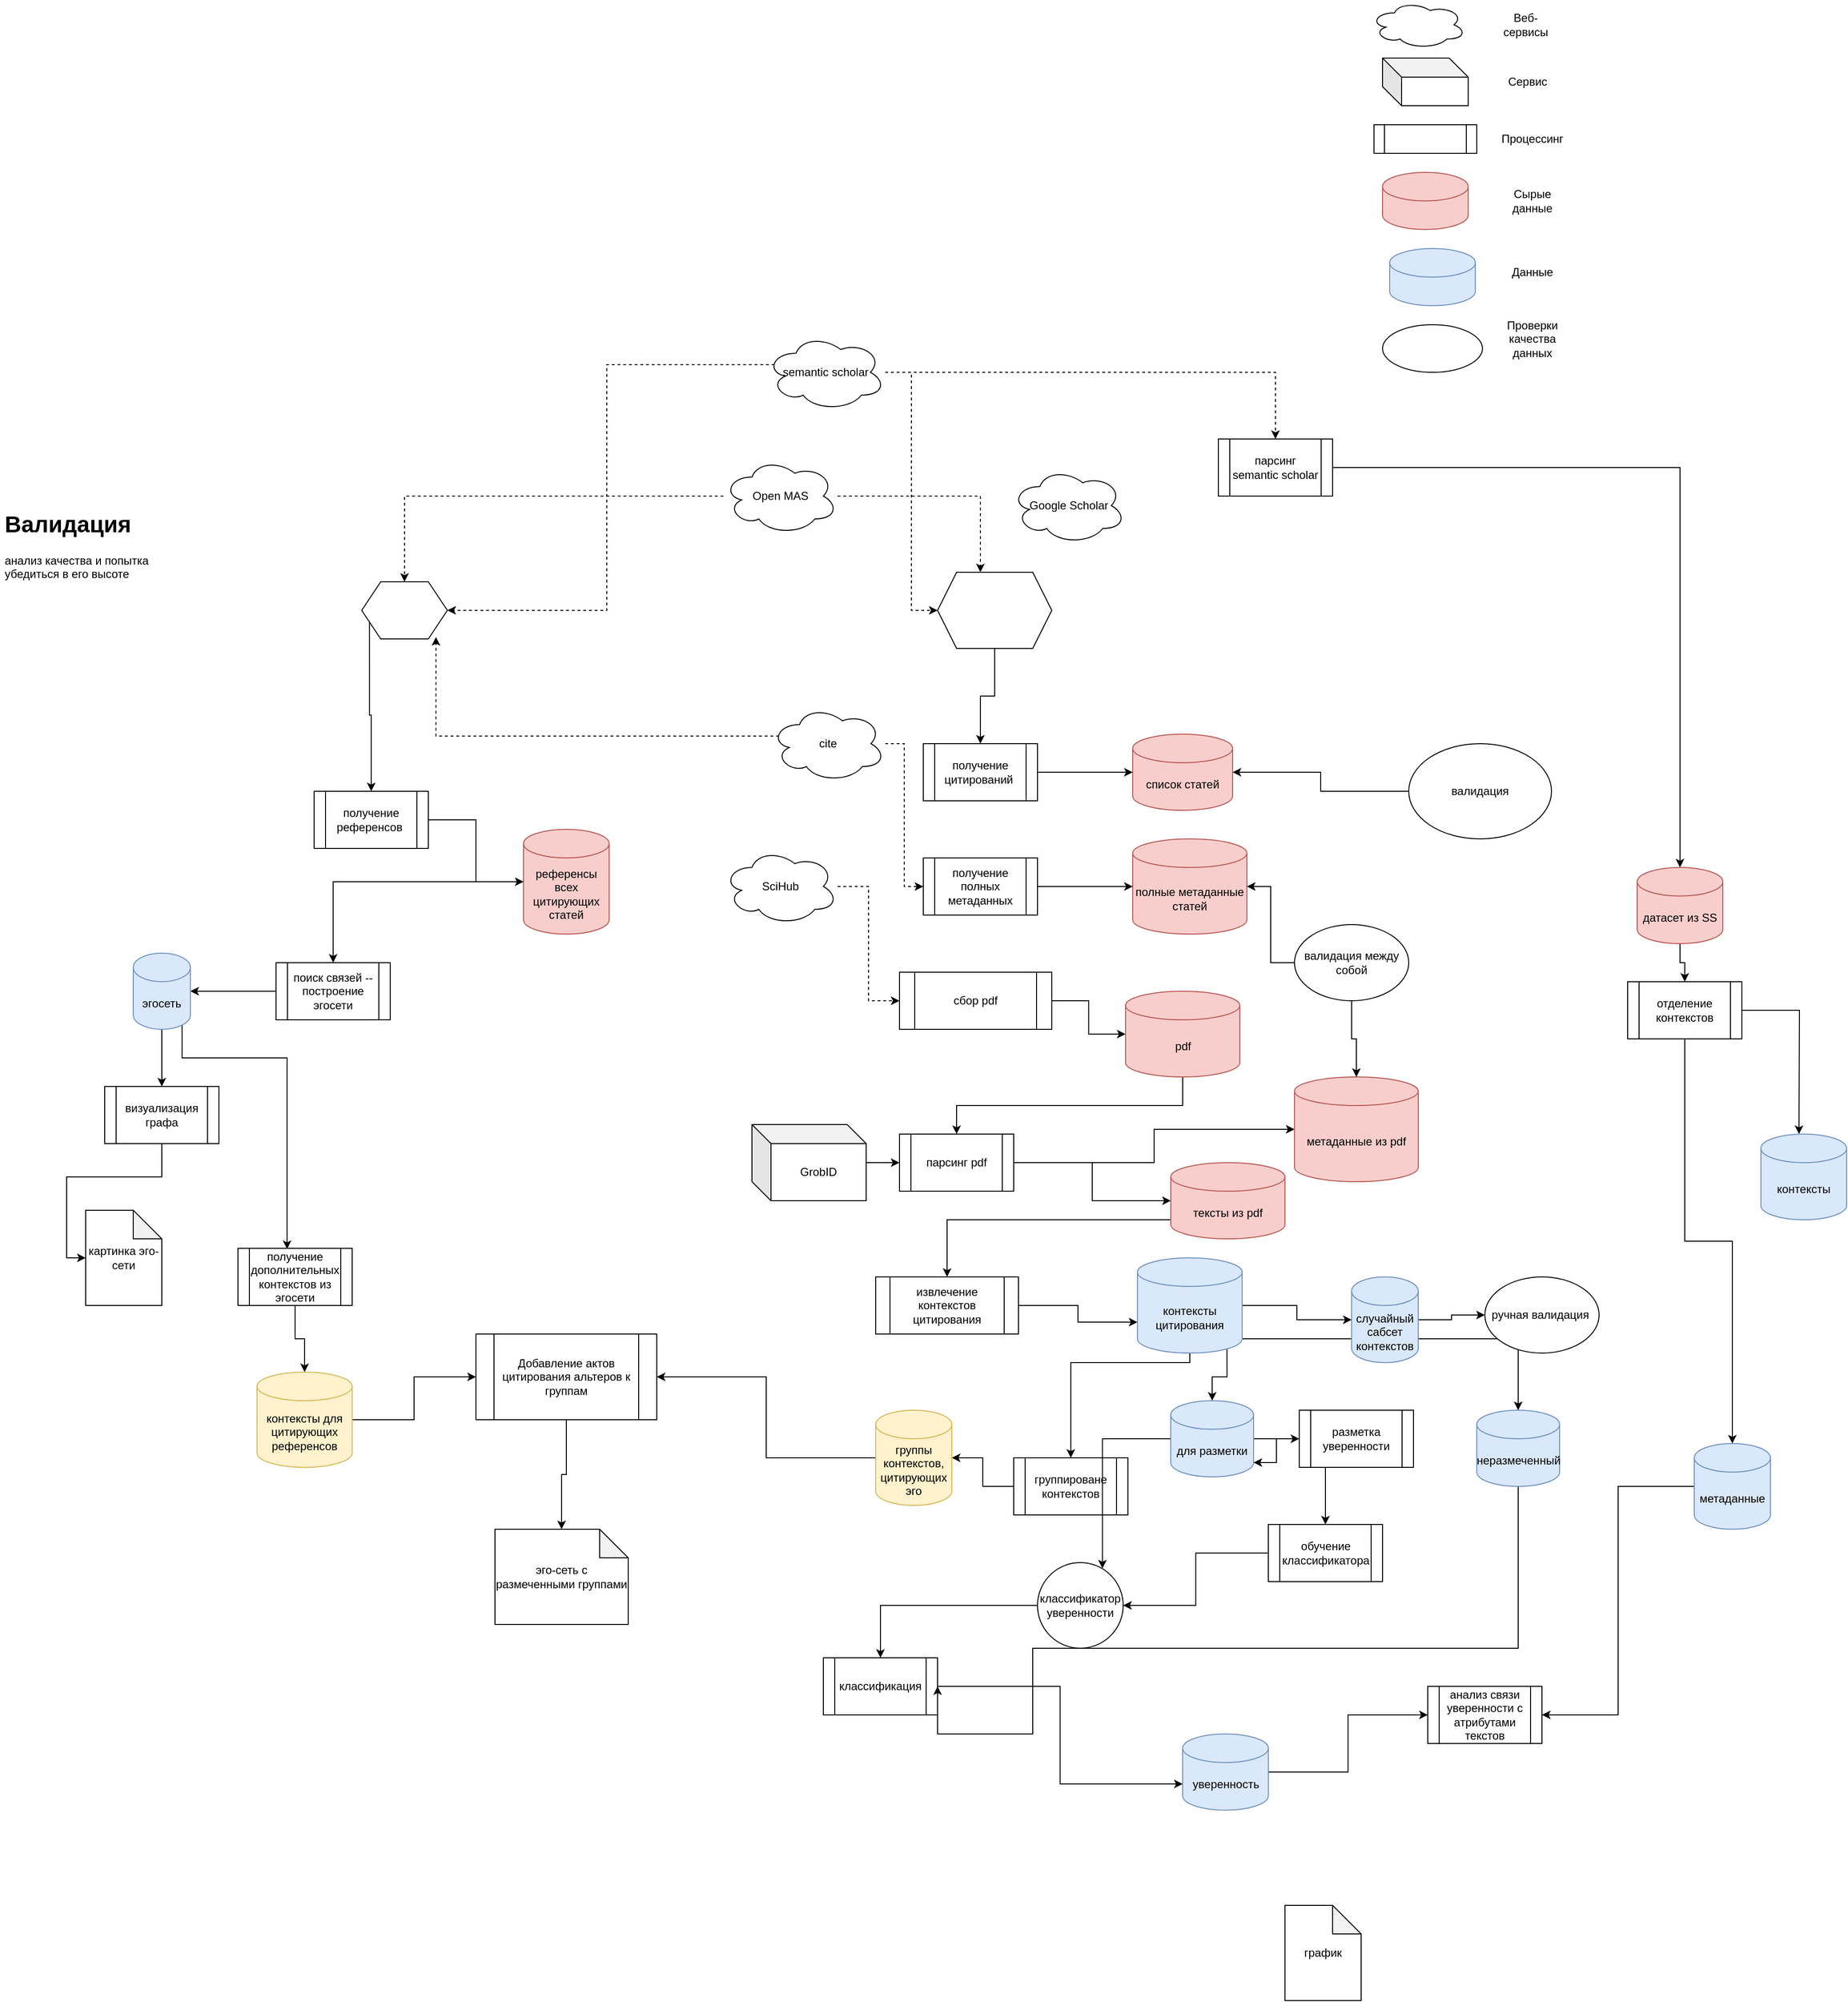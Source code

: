 <mxfile version="17.4.0" type="github">
  <diagram id="hcP1Pp9ipcXUoe1VHoGx" name="Page-1">
    <mxGraphModel dx="1471" dy="754" grid="1" gridSize="10" guides="1" tooltips="1" connect="1" arrows="1" fold="1" page="1" pageScale="1" pageWidth="1100" pageHeight="1700" math="0" shadow="0">
      <root>
        <mxCell id="0" />
        <mxCell id="1" parent="0" />
        <mxCell id="gaeL85kwDR5vp7jidNib-1" value="полные метаданные статей" style="shape=cylinder3;whiteSpace=wrap;html=1;boundedLbl=1;backgroundOutline=1;size=15;fillColor=#f8cecc;strokeColor=#b85450;" parent="1" vertex="1">
          <mxGeometry x="1230" y="920" width="120" height="100" as="geometry" />
        </mxCell>
        <mxCell id="gaeL85kwDR5vp7jidNib-2" style="edgeStyle=orthogonalEdgeStyle;rounded=0;orthogonalLoop=1;jettySize=auto;html=1;entryX=0;entryY=0.5;entryDx=0;entryDy=0;entryPerimeter=0;" parent="1" source="gaeL85kwDR5vp7jidNib-3" target="gaeL85kwDR5vp7jidNib-5" edge="1">
          <mxGeometry relative="1" as="geometry" />
        </mxCell>
        <mxCell id="gaeL85kwDR5vp7jidNib-3" value="сбор pdf" style="shape=process;whiteSpace=wrap;html=1;backgroundOutline=1;" parent="1" vertex="1">
          <mxGeometry x="985" y="1060" width="160" height="60" as="geometry" />
        </mxCell>
        <mxCell id="gaeL85kwDR5vp7jidNib-4" style="edgeStyle=orthogonalEdgeStyle;rounded=0;orthogonalLoop=1;jettySize=auto;html=1;entryX=0.5;entryY=0;entryDx=0;entryDy=0;" parent="1" source="gaeL85kwDR5vp7jidNib-5" target="gaeL85kwDR5vp7jidNib-19" edge="1">
          <mxGeometry relative="1" as="geometry">
            <Array as="points">
              <mxPoint x="1283" y="1200" />
              <mxPoint x="1045" y="1200" />
            </Array>
          </mxGeometry>
        </mxCell>
        <mxCell id="gaeL85kwDR5vp7jidNib-5" value="pdf" style="shape=cylinder3;whiteSpace=wrap;html=1;boundedLbl=1;backgroundOutline=1;size=15;fillColor=#f8cecc;strokeColor=#b85450;" parent="1" vertex="1">
          <mxGeometry x="1222.5" y="1080" width="120" height="90" as="geometry" />
        </mxCell>
        <mxCell id="gaeL85kwDR5vp7jidNib-6" style="edgeStyle=orthogonalEdgeStyle;rounded=0;orthogonalLoop=1;jettySize=auto;html=1;entryX=0;entryY=0;entryDx=0;entryDy=67.5;entryPerimeter=0;" parent="1" source="gaeL85kwDR5vp7jidNib-7" target="gaeL85kwDR5vp7jidNib-9" edge="1">
          <mxGeometry relative="1" as="geometry">
            <mxPoint x="1245" y="1400" as="targetPoint" />
          </mxGeometry>
        </mxCell>
        <mxCell id="gaeL85kwDR5vp7jidNib-7" value="извлечение контекстов цитирования" style="shape=process;whiteSpace=wrap;html=1;backgroundOutline=1;" parent="1" vertex="1">
          <mxGeometry x="960" y="1380" width="150" height="60" as="geometry" />
        </mxCell>
        <mxCell id="gaeL85kwDR5vp7jidNib-8" value="" style="edgeStyle=orthogonalEdgeStyle;rounded=0;orthogonalLoop=1;jettySize=auto;html=1;" parent="1" source="gaeL85kwDR5vp7jidNib-9" target="gaeL85kwDR5vp7jidNib-30" edge="1">
          <mxGeometry relative="1" as="geometry" />
        </mxCell>
        <mxCell id="gaeL85kwDR5vp7jidNib-66" style="edgeStyle=orthogonalEdgeStyle;rounded=0;orthogonalLoop=1;jettySize=auto;html=1;" parent="1" source="gaeL85kwDR5vp7jidNib-9" target="gaeL85kwDR5vp7jidNib-65" edge="1">
          <mxGeometry relative="1" as="geometry">
            <Array as="points">
              <mxPoint x="1290" y="1470" />
              <mxPoint x="1165" y="1470" />
            </Array>
          </mxGeometry>
        </mxCell>
        <mxCell id="iUtlSqfOHHRnYsuwLynT-7" style="edgeStyle=orthogonalEdgeStyle;rounded=0;orthogonalLoop=1;jettySize=auto;html=1;exitX=0.855;exitY=1;exitDx=0;exitDy=-4.35;exitPerimeter=0;" edge="1" parent="1" source="gaeL85kwDR5vp7jidNib-9" target="iUtlSqfOHHRnYsuwLynT-8">
          <mxGeometry relative="1" as="geometry">
            <mxPoint x="1390" y="1470" as="targetPoint" />
          </mxGeometry>
        </mxCell>
        <mxCell id="iUtlSqfOHHRnYsuwLynT-28" style="edgeStyle=orthogonalEdgeStyle;rounded=0;orthogonalLoop=1;jettySize=auto;html=1;exitX=1;exitY=1;exitDx=0;exitDy=-15;exitPerimeter=0;" edge="1" parent="1" source="gaeL85kwDR5vp7jidNib-9" target="iUtlSqfOHHRnYsuwLynT-20">
          <mxGeometry relative="1" as="geometry" />
        </mxCell>
        <mxCell id="gaeL85kwDR5vp7jidNib-9" value="контексты цитирования" style="shape=cylinder3;whiteSpace=wrap;html=1;boundedLbl=1;backgroundOutline=1;size=15;fillColor=#dae8fc;strokeColor=#6c8ebf;" parent="1" vertex="1">
          <mxGeometry x="1235" y="1360" width="110" height="100" as="geometry" />
        </mxCell>
        <mxCell id="gaeL85kwDR5vp7jidNib-10" style="edgeStyle=orthogonalEdgeStyle;rounded=0;orthogonalLoop=1;jettySize=auto;html=1;" parent="1" source="gaeL85kwDR5vp7jidNib-11" target="gaeL85kwDR5vp7jidNib-1" edge="1">
          <mxGeometry relative="1" as="geometry" />
        </mxCell>
        <mxCell id="gaeL85kwDR5vp7jidNib-11" value="получение полных метаданных" style="shape=process;whiteSpace=wrap;html=1;backgroundOutline=1;" parent="1" vertex="1">
          <mxGeometry x="1010" y="940" width="120" height="60" as="geometry" />
        </mxCell>
        <mxCell id="gaeL85kwDR5vp7jidNib-12" value="список статей" style="shape=cylinder3;whiteSpace=wrap;html=1;boundedLbl=1;backgroundOutline=1;size=15;fillColor=#f8cecc;strokeColor=#b85450;" parent="1" vertex="1">
          <mxGeometry x="1230" y="810" width="105" height="80" as="geometry" />
        </mxCell>
        <mxCell id="gaeL85kwDR5vp7jidNib-13" style="edgeStyle=orthogonalEdgeStyle;rounded=0;orthogonalLoop=1;jettySize=auto;html=1;" parent="1" source="gaeL85kwDR5vp7jidNib-14" target="gaeL85kwDR5vp7jidNib-12" edge="1">
          <mxGeometry relative="1" as="geometry" />
        </mxCell>
        <mxCell id="gaeL85kwDR5vp7jidNib-14" value="получение цитирований&amp;nbsp;" style="shape=process;whiteSpace=wrap;html=1;backgroundOutline=1;" parent="1" vertex="1">
          <mxGeometry x="1010" y="820" width="120" height="60" as="geometry" />
        </mxCell>
        <mxCell id="gaeL85kwDR5vp7jidNib-15" style="edgeStyle=orthogonalEdgeStyle;rounded=0;orthogonalLoop=1;jettySize=auto;html=1;" parent="1" source="gaeL85kwDR5vp7jidNib-16" target="gaeL85kwDR5vp7jidNib-12" edge="1">
          <mxGeometry relative="1" as="geometry" />
        </mxCell>
        <mxCell id="gaeL85kwDR5vp7jidNib-16" value="валидация" style="ellipse;whiteSpace=wrap;html=1;" parent="1" vertex="1">
          <mxGeometry x="1520" y="820" width="150" height="100" as="geometry" />
        </mxCell>
        <mxCell id="gaeL85kwDR5vp7jidNib-17" style="edgeStyle=orthogonalEdgeStyle;rounded=0;orthogonalLoop=1;jettySize=auto;html=1;" parent="1" source="gaeL85kwDR5vp7jidNib-19" target="gaeL85kwDR5vp7jidNib-21" edge="1">
          <mxGeometry relative="1" as="geometry" />
        </mxCell>
        <mxCell id="gaeL85kwDR5vp7jidNib-18" style="edgeStyle=orthogonalEdgeStyle;rounded=0;orthogonalLoop=1;jettySize=auto;html=1;entryX=0;entryY=0.5;entryDx=0;entryDy=0;entryPerimeter=0;" parent="1" source="gaeL85kwDR5vp7jidNib-19" target="gaeL85kwDR5vp7jidNib-22" edge="1">
          <mxGeometry relative="1" as="geometry">
            <mxPoint x="1320" y="1230" as="targetPoint" />
          </mxGeometry>
        </mxCell>
        <mxCell id="gaeL85kwDR5vp7jidNib-19" value="парсинг pdf" style="shape=process;whiteSpace=wrap;html=1;backgroundOutline=1;" parent="1" vertex="1">
          <mxGeometry x="985" y="1230" width="120" height="60" as="geometry" />
        </mxCell>
        <mxCell id="gaeL85kwDR5vp7jidNib-20" style="edgeStyle=orthogonalEdgeStyle;rounded=0;orthogonalLoop=1;jettySize=auto;html=1;entryX=0.5;entryY=0;entryDx=0;entryDy=0;" parent="1" source="gaeL85kwDR5vp7jidNib-21" target="gaeL85kwDR5vp7jidNib-7" edge="1">
          <mxGeometry relative="1" as="geometry">
            <Array as="points">
              <mxPoint x="1230" y="1320" />
              <mxPoint x="1035" y="1320" />
            </Array>
          </mxGeometry>
        </mxCell>
        <mxCell id="gaeL85kwDR5vp7jidNib-21" value="тексты из pdf" style="shape=cylinder3;whiteSpace=wrap;html=1;boundedLbl=1;backgroundOutline=1;size=15;fillColor=#f8cecc;strokeColor=#b85450;" parent="1" vertex="1">
          <mxGeometry x="1270" y="1260" width="120" height="80" as="geometry" />
        </mxCell>
        <mxCell id="gaeL85kwDR5vp7jidNib-22" value="метаданные из pdf" style="shape=cylinder3;whiteSpace=wrap;html=1;boundedLbl=1;backgroundOutline=1;size=15;fillColor=#f8cecc;strokeColor=#b85450;" parent="1" vertex="1">
          <mxGeometry x="1400" y="1170" width="130" height="110" as="geometry" />
        </mxCell>
        <mxCell id="gaeL85kwDR5vp7jidNib-23" style="edgeStyle=orthogonalEdgeStyle;rounded=0;orthogonalLoop=1;jettySize=auto;html=1;" parent="1" source="gaeL85kwDR5vp7jidNib-25" target="gaeL85kwDR5vp7jidNib-22" edge="1">
          <mxGeometry relative="1" as="geometry" />
        </mxCell>
        <mxCell id="gaeL85kwDR5vp7jidNib-24" style="edgeStyle=orthogonalEdgeStyle;rounded=0;orthogonalLoop=1;jettySize=auto;html=1;" parent="1" source="gaeL85kwDR5vp7jidNib-25" target="gaeL85kwDR5vp7jidNib-1" edge="1">
          <mxGeometry relative="1" as="geometry" />
        </mxCell>
        <mxCell id="gaeL85kwDR5vp7jidNib-25" value="валидация между собой" style="ellipse;whiteSpace=wrap;html=1;" parent="1" vertex="1">
          <mxGeometry x="1400" y="1010" width="120" height="80" as="geometry" />
        </mxCell>
        <mxCell id="gaeL85kwDR5vp7jidNib-26" style="edgeStyle=orthogonalEdgeStyle;rounded=0;orthogonalLoop=1;jettySize=auto;html=1;entryX=0.5;entryY=0;entryDx=0;entryDy=0;entryPerimeter=0;" parent="1" source="gaeL85kwDR5vp7jidNib-27" target="gaeL85kwDR5vp7jidNib-32" edge="1">
          <mxGeometry relative="1" as="geometry" />
        </mxCell>
        <mxCell id="gaeL85kwDR5vp7jidNib-27" value="парсинг semantic scholar" style="shape=process;whiteSpace=wrap;html=1;backgroundOutline=1;" parent="1" vertex="1">
          <mxGeometry x="1320" y="500" width="120" height="60" as="geometry" />
        </mxCell>
        <mxCell id="gaeL85kwDR5vp7jidNib-28" value="ручная валидация&amp;nbsp;" style="ellipse;whiteSpace=wrap;html=1;" parent="1" vertex="1">
          <mxGeometry x="1600" y="1380" width="120" height="80" as="geometry" />
        </mxCell>
        <mxCell id="gaeL85kwDR5vp7jidNib-29" value="" style="edgeStyle=orthogonalEdgeStyle;rounded=0;orthogonalLoop=1;jettySize=auto;html=1;" parent="1" source="gaeL85kwDR5vp7jidNib-30" target="gaeL85kwDR5vp7jidNib-28" edge="1">
          <mxGeometry relative="1" as="geometry" />
        </mxCell>
        <mxCell id="gaeL85kwDR5vp7jidNib-30" value="случайный сабсет контекстов" style="shape=cylinder3;whiteSpace=wrap;html=1;boundedLbl=1;backgroundOutline=1;size=15;fillColor=#dae8fc;strokeColor=#6c8ebf;" parent="1" vertex="1">
          <mxGeometry x="1460" y="1380" width="70" height="90" as="geometry" />
        </mxCell>
        <mxCell id="gaeL85kwDR5vp7jidNib-31" value="&lt;h1&gt;Валидация&lt;/h1&gt;&lt;div&gt;анализ качества и попытка убедиться в его высоте&lt;/div&gt;" style="text;html=1;strokeColor=none;fillColor=none;spacing=5;spacingTop=-20;whiteSpace=wrap;overflow=hidden;rounded=0;" parent="1" vertex="1">
          <mxGeometry x="40" y="570" width="190" height="120" as="geometry" />
        </mxCell>
        <mxCell id="gaeL85kwDR5vp7jidNib-69" value="" style="edgeStyle=orthogonalEdgeStyle;rounded=0;orthogonalLoop=1;jettySize=auto;html=1;" parent="1" source="gaeL85kwDR5vp7jidNib-32" target="gaeL85kwDR5vp7jidNib-68" edge="1">
          <mxGeometry relative="1" as="geometry" />
        </mxCell>
        <mxCell id="gaeL85kwDR5vp7jidNib-32" value="датасет из SS" style="shape=cylinder3;whiteSpace=wrap;html=1;boundedLbl=1;backgroundOutline=1;size=15;fillColor=#f8cecc;strokeColor=#b85450;" parent="1" vertex="1">
          <mxGeometry x="1760" y="950" width="90" height="80" as="geometry" />
        </mxCell>
        <mxCell id="gaeL85kwDR5vp7jidNib-33" style="edgeStyle=orthogonalEdgeStyle;rounded=0;orthogonalLoop=1;jettySize=auto;html=1;entryX=0.5;entryY=0;entryDx=0;entryDy=0;dashed=1;" parent="1" source="gaeL85kwDR5vp7jidNib-36" target="gaeL85kwDR5vp7jidNib-27" edge="1">
          <mxGeometry relative="1" as="geometry" />
        </mxCell>
        <mxCell id="gaeL85kwDR5vp7jidNib-34" style="edgeStyle=orthogonalEdgeStyle;rounded=0;orthogonalLoop=1;jettySize=auto;html=1;entryX=0;entryY=0.5;entryDx=0;entryDy=0;dashed=1;" parent="1" source="gaeL85kwDR5vp7jidNib-36" target="gaeL85kwDR5vp7jidNib-37" edge="1">
          <mxGeometry relative="1" as="geometry" />
        </mxCell>
        <mxCell id="gaeL85kwDR5vp7jidNib-35" style="edgeStyle=orthogonalEdgeStyle;rounded=0;orthogonalLoop=1;jettySize=auto;html=1;exitX=0.07;exitY=0.4;exitDx=0;exitDy=0;exitPerimeter=0;entryX=1;entryY=0.5;entryDx=0;entryDy=0;dashed=1;" parent="1" source="gaeL85kwDR5vp7jidNib-36" target="gaeL85kwDR5vp7jidNib-63" edge="1">
          <mxGeometry relative="1" as="geometry" />
        </mxCell>
        <mxCell id="gaeL85kwDR5vp7jidNib-36" value="semantic scholar" style="ellipse;shape=cloud;whiteSpace=wrap;html=1;" parent="1" vertex="1">
          <mxGeometry x="845" y="390" width="125" height="80" as="geometry" />
        </mxCell>
        <mxCell id="gaeL85kwDR5vp7jidNib-75" style="edgeStyle=orthogonalEdgeStyle;rounded=0;orthogonalLoop=1;jettySize=auto;html=1;" parent="1" source="gaeL85kwDR5vp7jidNib-37" target="gaeL85kwDR5vp7jidNib-14" edge="1">
          <mxGeometry relative="1" as="geometry" />
        </mxCell>
        <mxCell id="gaeL85kwDR5vp7jidNib-37" value="" style="shape=hexagon;perimeter=hexagonPerimeter2;whiteSpace=wrap;html=1;fixedSize=1;" parent="1" vertex="1">
          <mxGeometry x="1025" y="640" width="120" height="80" as="geometry" />
        </mxCell>
        <mxCell id="gaeL85kwDR5vp7jidNib-38" style="edgeStyle=orthogonalEdgeStyle;rounded=0;orthogonalLoop=1;jettySize=auto;html=1;entryX=0.375;entryY=0;entryDx=0;entryDy=0;dashed=1;" parent="1" source="gaeL85kwDR5vp7jidNib-40" target="gaeL85kwDR5vp7jidNib-37" edge="1">
          <mxGeometry relative="1" as="geometry" />
        </mxCell>
        <mxCell id="gaeL85kwDR5vp7jidNib-39" style="edgeStyle=orthogonalEdgeStyle;rounded=0;orthogonalLoop=1;jettySize=auto;html=1;dashed=1;" parent="1" source="gaeL85kwDR5vp7jidNib-40" target="gaeL85kwDR5vp7jidNib-63" edge="1">
          <mxGeometry relative="1" as="geometry" />
        </mxCell>
        <mxCell id="gaeL85kwDR5vp7jidNib-40" value="Open MAS" style="ellipse;shape=cloud;whiteSpace=wrap;html=1;" parent="1" vertex="1">
          <mxGeometry x="800" y="520" width="120" height="80" as="geometry" />
        </mxCell>
        <mxCell id="gaeL85kwDR5vp7jidNib-41" value="Google Scholar" style="ellipse;shape=cloud;whiteSpace=wrap;html=1;" parent="1" vertex="1">
          <mxGeometry x="1102.5" y="530" width="120" height="80" as="geometry" />
        </mxCell>
        <mxCell id="gaeL85kwDR5vp7jidNib-87" style="edgeStyle=orthogonalEdgeStyle;rounded=0;orthogonalLoop=1;jettySize=auto;html=1;entryX=0;entryY=0.5;entryDx=0;entryDy=0;" parent="1" source="gaeL85kwDR5vp7jidNib-43" target="gaeL85kwDR5vp7jidNib-19" edge="1">
          <mxGeometry relative="1" as="geometry" />
        </mxCell>
        <mxCell id="gaeL85kwDR5vp7jidNib-43" value="GrobID" style="shape=cube;whiteSpace=wrap;html=1;boundedLbl=1;backgroundOutline=1;darkOpacity=0.05;darkOpacity2=0.1;" parent="1" vertex="1">
          <mxGeometry x="830" y="1220" width="120" height="80" as="geometry" />
        </mxCell>
        <mxCell id="gaeL85kwDR5vp7jidNib-44" style="edgeStyle=orthogonalEdgeStyle;rounded=0;orthogonalLoop=1;jettySize=auto;html=1;entryX=0;entryY=0.5;entryDx=0;entryDy=0;dashed=1;" parent="1" source="gaeL85kwDR5vp7jidNib-46" target="gaeL85kwDR5vp7jidNib-11" edge="1">
          <mxGeometry relative="1" as="geometry" />
        </mxCell>
        <mxCell id="gaeL85kwDR5vp7jidNib-45" style="edgeStyle=orthogonalEdgeStyle;rounded=0;orthogonalLoop=1;jettySize=auto;html=1;exitX=0.07;exitY=0.4;exitDx=0;exitDy=0;exitPerimeter=0;entryX=0.867;entryY=0.967;entryDx=0;entryDy=0;entryPerimeter=0;dashed=1;" parent="1" source="gaeL85kwDR5vp7jidNib-46" target="gaeL85kwDR5vp7jidNib-63" edge="1">
          <mxGeometry relative="1" as="geometry" />
        </mxCell>
        <mxCell id="gaeL85kwDR5vp7jidNib-46" value="cite" style="ellipse;shape=cloud;whiteSpace=wrap;html=1;" parent="1" vertex="1">
          <mxGeometry x="850" y="780" width="120" height="80" as="geometry" />
        </mxCell>
        <mxCell id="gaeL85kwDR5vp7jidNib-47" style="edgeStyle=orthogonalEdgeStyle;rounded=0;orthogonalLoop=1;jettySize=auto;html=1;entryX=0;entryY=0.5;entryDx=0;entryDy=0;dashed=1;" parent="1" source="gaeL85kwDR5vp7jidNib-48" target="gaeL85kwDR5vp7jidNib-3" edge="1">
          <mxGeometry relative="1" as="geometry" />
        </mxCell>
        <mxCell id="gaeL85kwDR5vp7jidNib-48" value="SciHub" style="ellipse;shape=cloud;whiteSpace=wrap;html=1;" parent="1" vertex="1">
          <mxGeometry x="800" y="930" width="120" height="80" as="geometry" />
        </mxCell>
        <mxCell id="gaeL85kwDR5vp7jidNib-49" value="" style="ellipse;shape=cloud;whiteSpace=wrap;html=1;" parent="1" vertex="1">
          <mxGeometry x="1480" y="40" width="100" height="50" as="geometry" />
        </mxCell>
        <mxCell id="gaeL85kwDR5vp7jidNib-50" value="Веб-сервисы" style="text;html=1;strokeColor=none;fillColor=none;align=center;verticalAlign=middle;whiteSpace=wrap;rounded=0;" parent="1" vertex="1">
          <mxGeometry x="1612.5" y="50" width="60" height="30" as="geometry" />
        </mxCell>
        <mxCell id="gaeL85kwDR5vp7jidNib-51" value="" style="shape=cube;whiteSpace=wrap;html=1;boundedLbl=1;backgroundOutline=1;darkOpacity=0.05;darkOpacity2=0.1;" parent="1" vertex="1">
          <mxGeometry x="1492.5" y="100" width="90" height="50" as="geometry" />
        </mxCell>
        <mxCell id="gaeL85kwDR5vp7jidNib-52" value="Сервис" style="text;html=1;strokeColor=none;fillColor=none;align=center;verticalAlign=middle;whiteSpace=wrap;rounded=0;" parent="1" vertex="1">
          <mxGeometry x="1615" y="110" width="60" height="30" as="geometry" />
        </mxCell>
        <mxCell id="gaeL85kwDR5vp7jidNib-53" value="" style="shape=process;whiteSpace=wrap;html=1;backgroundOutline=1;" parent="1" vertex="1">
          <mxGeometry x="1483.5" y="170" width="108" height="30" as="geometry" />
        </mxCell>
        <mxCell id="gaeL85kwDR5vp7jidNib-54" value="" style="shape=cylinder3;whiteSpace=wrap;html=1;boundedLbl=1;backgroundOutline=1;size=15;fillColor=#f8cecc;strokeColor=#b85450;" parent="1" vertex="1">
          <mxGeometry x="1492.5" y="220" width="90" height="60" as="geometry" />
        </mxCell>
        <mxCell id="gaeL85kwDR5vp7jidNib-55" value="Процессинг" style="text;html=1;strokeColor=none;fillColor=none;align=center;verticalAlign=middle;whiteSpace=wrap;rounded=0;" parent="1" vertex="1">
          <mxGeometry x="1620" y="170" width="60" height="30" as="geometry" />
        </mxCell>
        <mxCell id="gaeL85kwDR5vp7jidNib-56" value="Сырые данные" style="text;html=1;strokeColor=none;fillColor=none;align=center;verticalAlign=middle;whiteSpace=wrap;rounded=0;" parent="1" vertex="1">
          <mxGeometry x="1620" y="235" width="60" height="30" as="geometry" />
        </mxCell>
        <mxCell id="gaeL85kwDR5vp7jidNib-57" value="" style="shape=cylinder3;whiteSpace=wrap;html=1;boundedLbl=1;backgroundOutline=1;size=15;fillColor=#dae8fc;strokeColor=#6c8ebf;" parent="1" vertex="1">
          <mxGeometry x="1500" y="300" width="90" height="60" as="geometry" />
        </mxCell>
        <mxCell id="gaeL85kwDR5vp7jidNib-58" value="Данные" style="text;html=1;strokeColor=none;fillColor=none;align=center;verticalAlign=middle;whiteSpace=wrap;rounded=0;" parent="1" vertex="1">
          <mxGeometry x="1620" y="310" width="60" height="30" as="geometry" />
        </mxCell>
        <mxCell id="gaeL85kwDR5vp7jidNib-59" value="" style="ellipse;whiteSpace=wrap;html=1;" parent="1" vertex="1">
          <mxGeometry x="1492.5" y="380" width="105" height="50" as="geometry" />
        </mxCell>
        <mxCell id="gaeL85kwDR5vp7jidNib-60" value="Проверки качества данных" style="text;html=1;strokeColor=none;fillColor=none;align=center;verticalAlign=middle;whiteSpace=wrap;rounded=0;" parent="1" vertex="1">
          <mxGeometry x="1620" y="380" width="60" height="30" as="geometry" />
        </mxCell>
        <mxCell id="gaeL85kwDR5vp7jidNib-81" style="edgeStyle=orthogonalEdgeStyle;rounded=0;orthogonalLoop=1;jettySize=auto;html=1;" parent="1" source="gaeL85kwDR5vp7jidNib-61" target="gaeL85kwDR5vp7jidNib-80" edge="1">
          <mxGeometry relative="1" as="geometry" />
        </mxCell>
        <mxCell id="gaeL85kwDR5vp7jidNib-61" value="получение референсов&amp;nbsp;" style="shape=process;whiteSpace=wrap;html=1;backgroundOutline=1;" parent="1" vertex="1">
          <mxGeometry x="370" y="870" width="120" height="60" as="geometry" />
        </mxCell>
        <mxCell id="gaeL85kwDR5vp7jidNib-62" style="edgeStyle=orthogonalEdgeStyle;rounded=0;orthogonalLoop=1;jettySize=auto;html=1;exitX=0;exitY=0.75;exitDx=0;exitDy=0;" parent="1" source="gaeL85kwDR5vp7jidNib-63" target="gaeL85kwDR5vp7jidNib-61" edge="1">
          <mxGeometry relative="1" as="geometry" />
        </mxCell>
        <mxCell id="gaeL85kwDR5vp7jidNib-63" value="" style="shape=hexagon;perimeter=hexagonPerimeter2;whiteSpace=wrap;html=1;fixedSize=1;" parent="1" vertex="1">
          <mxGeometry x="420" y="650" width="90" height="60" as="geometry" />
        </mxCell>
        <mxCell id="gaeL85kwDR5vp7jidNib-86" style="edgeStyle=orthogonalEdgeStyle;rounded=0;orthogonalLoop=1;jettySize=auto;html=1;entryX=0;entryY=0.5;entryDx=0;entryDy=0;entryPerimeter=0;" parent="1" source="gaeL85kwDR5vp7jidNib-64" target="gaeL85kwDR5vp7jidNib-77" edge="1">
          <mxGeometry relative="1" as="geometry" />
        </mxCell>
        <mxCell id="gaeL85kwDR5vp7jidNib-64" value="визуализация графа" style="shape=process;whiteSpace=wrap;html=1;backgroundOutline=1;" parent="1" vertex="1">
          <mxGeometry x="150" y="1180" width="120" height="60" as="geometry" />
        </mxCell>
        <mxCell id="gaeL85kwDR5vp7jidNib-92" style="edgeStyle=orthogonalEdgeStyle;rounded=0;orthogonalLoop=1;jettySize=auto;html=1;" parent="1" source="gaeL85kwDR5vp7jidNib-65" target="gaeL85kwDR5vp7jidNib-67" edge="1">
          <mxGeometry relative="1" as="geometry" />
        </mxCell>
        <mxCell id="gaeL85kwDR5vp7jidNib-65" value="группироване контекстов" style="shape=process;whiteSpace=wrap;html=1;backgroundOutline=1;" parent="1" vertex="1">
          <mxGeometry x="1105" y="1570" width="120" height="60" as="geometry" />
        </mxCell>
        <mxCell id="iUtlSqfOHHRnYsuwLynT-33" style="edgeStyle=orthogonalEdgeStyle;rounded=0;orthogonalLoop=1;jettySize=auto;html=1;entryX=1;entryY=0.5;entryDx=0;entryDy=0;" edge="1" parent="1" source="gaeL85kwDR5vp7jidNib-67" target="iUtlSqfOHHRnYsuwLynT-1">
          <mxGeometry relative="1" as="geometry" />
        </mxCell>
        <mxCell id="gaeL85kwDR5vp7jidNib-67" value="группы контекстов, цитирующих эго" style="shape=cylinder3;whiteSpace=wrap;html=1;boundedLbl=1;backgroundOutline=1;size=15;fillColor=#fff2cc;strokeColor=#d6b656;" parent="1" vertex="1">
          <mxGeometry x="960" y="1520" width="80" height="100" as="geometry" />
        </mxCell>
        <mxCell id="gaeL85kwDR5vp7jidNib-70" style="edgeStyle=orthogonalEdgeStyle;rounded=0;orthogonalLoop=1;jettySize=auto;html=1;entryX=0.5;entryY=0;entryDx=0;entryDy=0;entryPerimeter=0;" parent="1" source="gaeL85kwDR5vp7jidNib-68" edge="1" target="gaeL85kwDR5vp7jidNib-72">
          <mxGeometry relative="1" as="geometry">
            <mxPoint x="1690" y="1240" as="targetPoint" />
          </mxGeometry>
        </mxCell>
        <mxCell id="gaeL85kwDR5vp7jidNib-71" style="edgeStyle=orthogonalEdgeStyle;rounded=0;orthogonalLoop=1;jettySize=auto;html=1;" parent="1" source="gaeL85kwDR5vp7jidNib-68" edge="1">
          <mxGeometry relative="1" as="geometry">
            <mxPoint x="1930" y="1230" as="targetPoint" />
          </mxGeometry>
        </mxCell>
        <mxCell id="gaeL85kwDR5vp7jidNib-68" value="отделение контекстов" style="shape=process;whiteSpace=wrap;html=1;backgroundOutline=1;" parent="1" vertex="1">
          <mxGeometry x="1750" y="1070" width="120" height="60" as="geometry" />
        </mxCell>
        <mxCell id="iUtlSqfOHHRnYsuwLynT-11" style="edgeStyle=orthogonalEdgeStyle;rounded=0;orthogonalLoop=1;jettySize=auto;html=1;entryX=1;entryY=0.5;entryDx=0;entryDy=0;" edge="1" parent="1" source="gaeL85kwDR5vp7jidNib-72" target="iUtlSqfOHHRnYsuwLynT-10">
          <mxGeometry relative="1" as="geometry" />
        </mxCell>
        <mxCell id="gaeL85kwDR5vp7jidNib-72" value="метаданные" style="shape=cylinder3;whiteSpace=wrap;html=1;boundedLbl=1;backgroundOutline=1;size=15;fillColor=#dae8fc;strokeColor=#6c8ebf;" parent="1" vertex="1">
          <mxGeometry x="1820" y="1555" width="80" height="90" as="geometry" />
        </mxCell>
        <mxCell id="gaeL85kwDR5vp7jidNib-74" value="контексты" style="shape=cylinder3;whiteSpace=wrap;html=1;boundedLbl=1;backgroundOutline=1;size=15;fillColor=#dae8fc;strokeColor=#6c8ebf;" parent="1" vertex="1">
          <mxGeometry x="1890" y="1230" width="90" height="90" as="geometry" />
        </mxCell>
        <mxCell id="gaeL85kwDR5vp7jidNib-77" value="картинка эго-сети" style="shape=note;whiteSpace=wrap;html=1;backgroundOutline=1;darkOpacity=0.05;" parent="1" vertex="1">
          <mxGeometry x="130" y="1310" width="80" height="100" as="geometry" />
        </mxCell>
        <mxCell id="gaeL85kwDR5vp7jidNib-84" style="edgeStyle=orthogonalEdgeStyle;rounded=0;orthogonalLoop=1;jettySize=auto;html=1;" parent="1" source="gaeL85kwDR5vp7jidNib-78" target="gaeL85kwDR5vp7jidNib-83" edge="1">
          <mxGeometry relative="1" as="geometry" />
        </mxCell>
        <mxCell id="gaeL85kwDR5vp7jidNib-78" value="поиск связей -- построение эгосети" style="shape=process;whiteSpace=wrap;html=1;backgroundOutline=1;" parent="1" vertex="1">
          <mxGeometry x="330" y="1050" width="120" height="60" as="geometry" />
        </mxCell>
        <mxCell id="gaeL85kwDR5vp7jidNib-82" style="edgeStyle=orthogonalEdgeStyle;rounded=0;orthogonalLoop=1;jettySize=auto;html=1;entryX=0.5;entryY=0;entryDx=0;entryDy=0;" parent="1" source="gaeL85kwDR5vp7jidNib-80" target="gaeL85kwDR5vp7jidNib-78" edge="1">
          <mxGeometry relative="1" as="geometry" />
        </mxCell>
        <mxCell id="gaeL85kwDR5vp7jidNib-80" value="референсы всех цитирующих статей" style="shape=cylinder3;whiteSpace=wrap;html=1;boundedLbl=1;backgroundOutline=1;size=15;fillColor=#f8cecc;strokeColor=#b85450;" parent="1" vertex="1">
          <mxGeometry x="590" y="910" width="90" height="110" as="geometry" />
        </mxCell>
        <mxCell id="gaeL85kwDR5vp7jidNib-85" style="edgeStyle=orthogonalEdgeStyle;rounded=0;orthogonalLoop=1;jettySize=auto;html=1;" parent="1" source="gaeL85kwDR5vp7jidNib-83" target="gaeL85kwDR5vp7jidNib-64" edge="1">
          <mxGeometry relative="1" as="geometry" />
        </mxCell>
        <mxCell id="gaeL85kwDR5vp7jidNib-90" style="edgeStyle=orthogonalEdgeStyle;rounded=0;orthogonalLoop=1;jettySize=auto;html=1;exitX=0.855;exitY=1;exitDx=0;exitDy=-4.35;exitPerimeter=0;entryX=0.43;entryY=0.013;entryDx=0;entryDy=0;entryPerimeter=0;" parent="1" source="gaeL85kwDR5vp7jidNib-83" target="gaeL85kwDR5vp7jidNib-88" edge="1">
          <mxGeometry relative="1" as="geometry">
            <Array as="points">
              <mxPoint x="231" y="1150" />
              <mxPoint x="342" y="1150" />
            </Array>
          </mxGeometry>
        </mxCell>
        <mxCell id="gaeL85kwDR5vp7jidNib-83" value="эгосеть" style="shape=cylinder3;whiteSpace=wrap;html=1;boundedLbl=1;backgroundOutline=1;size=15;fillColor=#dae8fc;strokeColor=#6c8ebf;" parent="1" vertex="1">
          <mxGeometry x="180" y="1040" width="60" height="80" as="geometry" />
        </mxCell>
        <mxCell id="gaeL85kwDR5vp7jidNib-91" style="edgeStyle=orthogonalEdgeStyle;rounded=0;orthogonalLoop=1;jettySize=auto;html=1;" parent="1" source="gaeL85kwDR5vp7jidNib-88" target="gaeL85kwDR5vp7jidNib-89" edge="1">
          <mxGeometry relative="1" as="geometry" />
        </mxCell>
        <mxCell id="gaeL85kwDR5vp7jidNib-88" value="получение дополнительных контекстов из эгосети" style="shape=process;whiteSpace=wrap;html=1;backgroundOutline=1;" parent="1" vertex="1">
          <mxGeometry x="290" y="1350" width="120" height="60" as="geometry" />
        </mxCell>
        <mxCell id="iUtlSqfOHHRnYsuwLynT-32" style="edgeStyle=orthogonalEdgeStyle;rounded=0;orthogonalLoop=1;jettySize=auto;html=1;entryX=0;entryY=0.5;entryDx=0;entryDy=0;" edge="1" parent="1" source="gaeL85kwDR5vp7jidNib-89" target="iUtlSqfOHHRnYsuwLynT-1">
          <mxGeometry relative="1" as="geometry" />
        </mxCell>
        <mxCell id="gaeL85kwDR5vp7jidNib-89" value="контексты для цитирующих референсов" style="shape=cylinder3;whiteSpace=wrap;html=1;boundedLbl=1;backgroundOutline=1;size=15;fillColor=#fff2cc;strokeColor=#d6b656;" parent="1" vertex="1">
          <mxGeometry x="310" y="1480" width="100" height="100" as="geometry" />
        </mxCell>
        <mxCell id="iUtlSqfOHHRnYsuwLynT-34" style="edgeStyle=orthogonalEdgeStyle;rounded=0;orthogonalLoop=1;jettySize=auto;html=1;" edge="1" parent="1" source="iUtlSqfOHHRnYsuwLynT-1" target="iUtlSqfOHHRnYsuwLynT-2">
          <mxGeometry relative="1" as="geometry" />
        </mxCell>
        <mxCell id="iUtlSqfOHHRnYsuwLynT-1" value="Добавление актов цитирования альтеров к группам" style="shape=process;whiteSpace=wrap;html=1;backgroundOutline=1;" vertex="1" parent="1">
          <mxGeometry x="540" y="1440" width="190" height="90" as="geometry" />
        </mxCell>
        <mxCell id="iUtlSqfOHHRnYsuwLynT-2" value="эго-сеть с размеченными группами" style="shape=note;whiteSpace=wrap;html=1;backgroundOutline=1;darkOpacity=0.05;" vertex="1" parent="1">
          <mxGeometry x="560" y="1645" width="140" height="100" as="geometry" />
        </mxCell>
        <mxCell id="iUtlSqfOHHRnYsuwLynT-15" style="edgeStyle=orthogonalEdgeStyle;rounded=0;orthogonalLoop=1;jettySize=auto;html=1;entryX=1;entryY=0.5;entryDx=0;entryDy=0;" edge="1" parent="1" source="iUtlSqfOHHRnYsuwLynT-3" target="iUtlSqfOHHRnYsuwLynT-14">
          <mxGeometry relative="1" as="geometry" />
        </mxCell>
        <mxCell id="iUtlSqfOHHRnYsuwLynT-3" value="обучение классификатора" style="shape=process;whiteSpace=wrap;html=1;backgroundOutline=1;" vertex="1" parent="1">
          <mxGeometry x="1372.5" y="1640" width="120" height="60" as="geometry" />
        </mxCell>
        <mxCell id="iUtlSqfOHHRnYsuwLynT-13" style="edgeStyle=orthogonalEdgeStyle;rounded=0;orthogonalLoop=1;jettySize=auto;html=1;" edge="1" parent="1" source="iUtlSqfOHHRnYsuwLynT-5" target="iUtlSqfOHHRnYsuwLynT-10">
          <mxGeometry relative="1" as="geometry" />
        </mxCell>
        <mxCell id="iUtlSqfOHHRnYsuwLynT-5" value="уверенность" style="shape=cylinder3;whiteSpace=wrap;html=1;boundedLbl=1;backgroundOutline=1;size=15;fillColor=#dae8fc;strokeColor=#6c8ebf;" vertex="1" parent="1">
          <mxGeometry x="1282.5" y="1860" width="90" height="80" as="geometry" />
        </mxCell>
        <mxCell id="iUtlSqfOHHRnYsuwLynT-23" style="edgeStyle=orthogonalEdgeStyle;rounded=0;orthogonalLoop=1;jettySize=auto;html=1;entryX=0;entryY=0.5;entryDx=0;entryDy=0;" edge="1" parent="1" source="iUtlSqfOHHRnYsuwLynT-8" target="iUtlSqfOHHRnYsuwLynT-21">
          <mxGeometry relative="1" as="geometry" />
        </mxCell>
        <mxCell id="iUtlSqfOHHRnYsuwLynT-26" style="edgeStyle=orthogonalEdgeStyle;rounded=0;orthogonalLoop=1;jettySize=auto;html=1;entryX=0.758;entryY=0.069;entryDx=0;entryDy=0;entryPerimeter=0;" edge="1" parent="1" source="iUtlSqfOHHRnYsuwLynT-8" target="iUtlSqfOHHRnYsuwLynT-14">
          <mxGeometry relative="1" as="geometry" />
        </mxCell>
        <mxCell id="iUtlSqfOHHRnYsuwLynT-27" style="edgeStyle=orthogonalEdgeStyle;rounded=0;orthogonalLoop=1;jettySize=auto;html=1;" edge="1" parent="1" source="iUtlSqfOHHRnYsuwLynT-8" target="iUtlSqfOHHRnYsuwLynT-3">
          <mxGeometry relative="1" as="geometry" />
        </mxCell>
        <mxCell id="iUtlSqfOHHRnYsuwLynT-8" value="для разметки" style="shape=cylinder3;whiteSpace=wrap;html=1;boundedLbl=1;backgroundOutline=1;size=15;fillColor=#dae8fc;strokeColor=#6c8ebf;" vertex="1" parent="1">
          <mxGeometry x="1270" y="1510" width="87" height="80" as="geometry" />
        </mxCell>
        <mxCell id="iUtlSqfOHHRnYsuwLynT-10" value="анализ связи уверенности с атрибутами текстов" style="shape=process;whiteSpace=wrap;html=1;backgroundOutline=1;" vertex="1" parent="1">
          <mxGeometry x="1540" y="1810" width="120" height="60" as="geometry" />
        </mxCell>
        <mxCell id="iUtlSqfOHHRnYsuwLynT-16" style="edgeStyle=orthogonalEdgeStyle;rounded=0;orthogonalLoop=1;jettySize=auto;html=1;" edge="1" parent="1" source="iUtlSqfOHHRnYsuwLynT-14" target="iUtlSqfOHHRnYsuwLynT-17">
          <mxGeometry relative="1" as="geometry">
            <mxPoint x="1060" y="1800" as="targetPoint" />
          </mxGeometry>
        </mxCell>
        <mxCell id="iUtlSqfOHHRnYsuwLynT-14" value="классификатор&lt;br&gt;уверенности" style="ellipse;whiteSpace=wrap;html=1;aspect=fixed;" vertex="1" parent="1">
          <mxGeometry x="1130" y="1680" width="90" height="90" as="geometry" />
        </mxCell>
        <mxCell id="iUtlSqfOHHRnYsuwLynT-30" style="edgeStyle=orthogonalEdgeStyle;rounded=0;orthogonalLoop=1;jettySize=auto;html=1;entryX=0;entryY=0;entryDx=0;entryDy=52.5;entryPerimeter=0;" edge="1" parent="1" source="iUtlSqfOHHRnYsuwLynT-17" target="iUtlSqfOHHRnYsuwLynT-5">
          <mxGeometry relative="1" as="geometry" />
        </mxCell>
        <mxCell id="iUtlSqfOHHRnYsuwLynT-17" value="классификация" style="shape=process;whiteSpace=wrap;html=1;backgroundOutline=1;" vertex="1" parent="1">
          <mxGeometry x="905" y="1780" width="120" height="60" as="geometry" />
        </mxCell>
        <mxCell id="iUtlSqfOHHRnYsuwLynT-29" style="edgeStyle=orthogonalEdgeStyle;rounded=0;orthogonalLoop=1;jettySize=auto;html=1;exitX=0.5;exitY=1;exitDx=0;exitDy=0;exitPerimeter=0;entryX=1;entryY=0.5;entryDx=0;entryDy=0;" edge="1" parent="1" source="iUtlSqfOHHRnYsuwLynT-20" target="iUtlSqfOHHRnYsuwLynT-17">
          <mxGeometry relative="1" as="geometry">
            <Array as="points">
              <mxPoint x="1635" y="1770" />
              <mxPoint x="1125" y="1770" />
              <mxPoint x="1125" y="1860" />
            </Array>
          </mxGeometry>
        </mxCell>
        <mxCell id="iUtlSqfOHHRnYsuwLynT-20" value="неразмеченный" style="shape=cylinder3;whiteSpace=wrap;html=1;boundedLbl=1;backgroundOutline=1;size=15;fillColor=#dae8fc;strokeColor=#6c8ebf;" vertex="1" parent="1">
          <mxGeometry x="1591.5" y="1520" width="87" height="80" as="geometry" />
        </mxCell>
        <mxCell id="iUtlSqfOHHRnYsuwLynT-24" style="edgeStyle=orthogonalEdgeStyle;rounded=0;orthogonalLoop=1;jettySize=auto;html=1;entryX=1;entryY=1;entryDx=0;entryDy=-15;entryPerimeter=0;" edge="1" parent="1" source="iUtlSqfOHHRnYsuwLynT-21" target="iUtlSqfOHHRnYsuwLynT-8">
          <mxGeometry relative="1" as="geometry" />
        </mxCell>
        <mxCell id="iUtlSqfOHHRnYsuwLynT-21" value="разметка уверенности" style="shape=process;whiteSpace=wrap;html=1;backgroundOutline=1;" vertex="1" parent="1">
          <mxGeometry x="1405" y="1520" width="120" height="60" as="geometry" />
        </mxCell>
        <mxCell id="iUtlSqfOHHRnYsuwLynT-31" value="график" style="shape=note;whiteSpace=wrap;html=1;backgroundOutline=1;darkOpacity=0.05;" vertex="1" parent="1">
          <mxGeometry x="1390" y="2040" width="80" height="100" as="geometry" />
        </mxCell>
      </root>
    </mxGraphModel>
  </diagram>
</mxfile>
